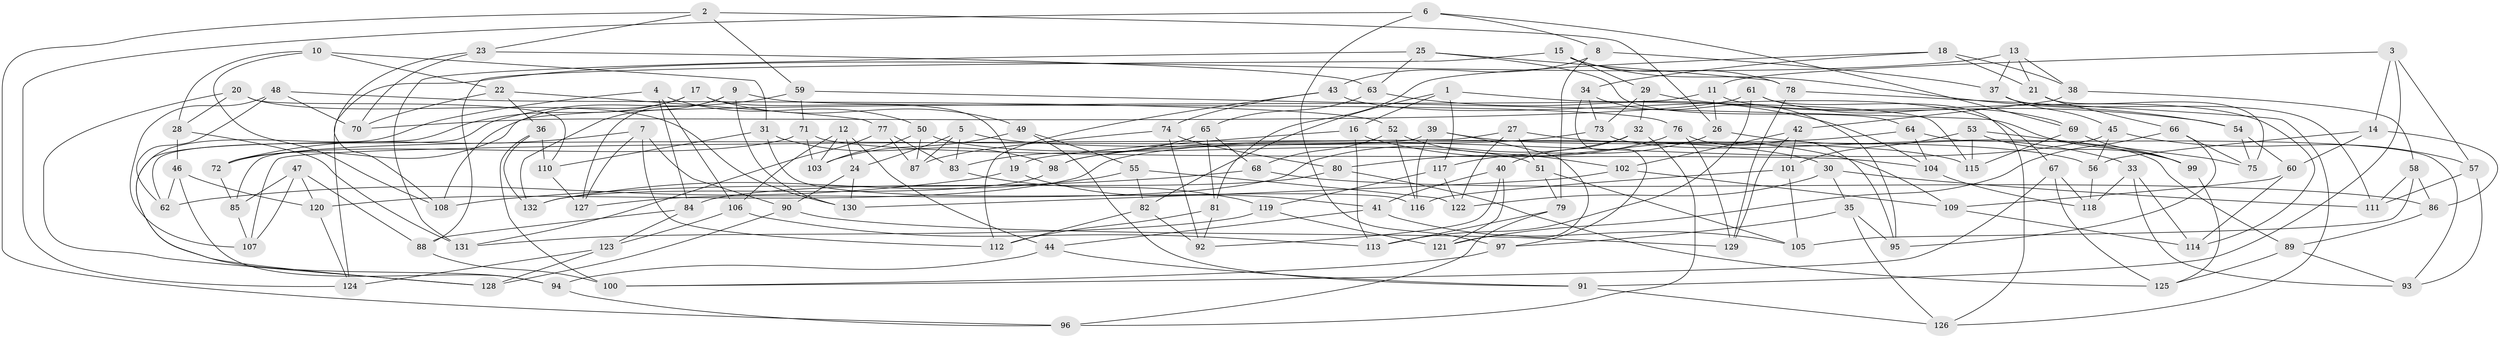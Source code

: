 // Generated by graph-tools (version 1.1) at 2025/57/03/09/25 04:57:10]
// undirected, 132 vertices, 264 edges
graph export_dot {
graph [start="1"]
  node [color=gray90,style=filled];
  1;
  2;
  3;
  4;
  5;
  6;
  7;
  8;
  9;
  10;
  11;
  12;
  13;
  14;
  15;
  16;
  17;
  18;
  19;
  20;
  21;
  22;
  23;
  24;
  25;
  26;
  27;
  28;
  29;
  30;
  31;
  32;
  33;
  34;
  35;
  36;
  37;
  38;
  39;
  40;
  41;
  42;
  43;
  44;
  45;
  46;
  47;
  48;
  49;
  50;
  51;
  52;
  53;
  54;
  55;
  56;
  57;
  58;
  59;
  60;
  61;
  62;
  63;
  64;
  65;
  66;
  67;
  68;
  69;
  70;
  71;
  72;
  73;
  74;
  75;
  76;
  77;
  78;
  79;
  80;
  81;
  82;
  83;
  84;
  85;
  86;
  87;
  88;
  89;
  90;
  91;
  92;
  93;
  94;
  95;
  96;
  97;
  98;
  99;
  100;
  101;
  102;
  103;
  104;
  105;
  106;
  107;
  108;
  109;
  110;
  111;
  112;
  113;
  114;
  115;
  116;
  117;
  118;
  119;
  120;
  121;
  122;
  123;
  124;
  125;
  126;
  127;
  128;
  129;
  130;
  131;
  132;
  1 -- 82;
  1 -- 117;
  1 -- 16;
  1 -- 115;
  2 -- 26;
  2 -- 96;
  2 -- 59;
  2 -- 23;
  3 -- 91;
  3 -- 14;
  3 -- 11;
  3 -- 57;
  4 -- 106;
  4 -- 94;
  4 -- 84;
  4 -- 50;
  5 -- 24;
  5 -- 83;
  5 -- 87;
  5 -- 30;
  6 -- 8;
  6 -- 69;
  6 -- 97;
  6 -- 124;
  7 -- 90;
  7 -- 112;
  7 -- 72;
  7 -- 127;
  8 -- 37;
  8 -- 79;
  8 -- 43;
  9 -- 76;
  9 -- 132;
  9 -- 127;
  9 -- 130;
  10 -- 28;
  10 -- 31;
  10 -- 22;
  10 -- 108;
  11 -- 114;
  11 -- 72;
  11 -- 26;
  12 -- 103;
  12 -- 106;
  12 -- 44;
  12 -- 24;
  13 -- 37;
  13 -- 21;
  13 -- 124;
  13 -- 38;
  14 -- 60;
  14 -- 86;
  14 -- 56;
  15 -- 29;
  15 -- 78;
  15 -- 54;
  15 -- 88;
  16 -- 109;
  16 -- 113;
  16 -- 19;
  17 -- 19;
  17 -- 108;
  17 -- 128;
  17 -- 49;
  18 -- 38;
  18 -- 81;
  18 -- 34;
  18 -- 21;
  19 -- 41;
  19 -- 62;
  20 -- 110;
  20 -- 128;
  20 -- 28;
  20 -- 130;
  21 -- 75;
  21 -- 66;
  22 -- 70;
  22 -- 36;
  22 -- 77;
  23 -- 108;
  23 -- 63;
  23 -- 70;
  24 -- 90;
  24 -- 130;
  25 -- 131;
  25 -- 78;
  25 -- 64;
  25 -- 63;
  26 -- 117;
  26 -- 33;
  27 -- 107;
  27 -- 122;
  27 -- 51;
  27 -- 56;
  28 -- 131;
  28 -- 46;
  29 -- 73;
  29 -- 54;
  29 -- 32;
  30 -- 35;
  30 -- 111;
  30 -- 122;
  31 -- 98;
  31 -- 110;
  31 -- 116;
  32 -- 40;
  32 -- 96;
  32 -- 127;
  33 -- 114;
  33 -- 118;
  33 -- 93;
  34 -- 95;
  34 -- 97;
  34 -- 73;
  35 -- 97;
  35 -- 95;
  35 -- 126;
  36 -- 100;
  36 -- 110;
  36 -- 132;
  37 -- 45;
  37 -- 111;
  38 -- 42;
  38 -- 58;
  39 -- 115;
  39 -- 116;
  39 -- 121;
  39 -- 85;
  40 -- 92;
  40 -- 41;
  40 -- 121;
  41 -- 105;
  41 -- 44;
  42 -- 102;
  42 -- 101;
  42 -- 129;
  43 -- 112;
  43 -- 67;
  43 -- 74;
  44 -- 91;
  44 -- 94;
  45 -- 120;
  45 -- 56;
  45 -- 57;
  46 -- 94;
  46 -- 62;
  46 -- 120;
  47 -- 107;
  47 -- 120;
  47 -- 85;
  47 -- 88;
  48 -- 52;
  48 -- 107;
  48 -- 62;
  48 -- 70;
  49 -- 91;
  49 -- 103;
  49 -- 55;
  50 -- 51;
  50 -- 103;
  50 -- 87;
  51 -- 79;
  51 -- 105;
  52 -- 68;
  52 -- 116;
  52 -- 102;
  53 -- 75;
  53 -- 99;
  53 -- 115;
  53 -- 101;
  54 -- 75;
  54 -- 60;
  55 -- 132;
  55 -- 122;
  55 -- 82;
  56 -- 118;
  57 -- 93;
  57 -- 111;
  58 -- 105;
  58 -- 111;
  58 -- 86;
  59 -- 71;
  59 -- 99;
  59 -- 62;
  60 -- 109;
  60 -- 114;
  61 -- 70;
  61 -- 69;
  61 -- 113;
  61 -- 126;
  63 -- 104;
  63 -- 65;
  64 -- 93;
  64 -- 98;
  64 -- 104;
  65 -- 81;
  65 -- 68;
  65 -- 83;
  66 -- 95;
  66 -- 121;
  66 -- 75;
  67 -- 100;
  67 -- 118;
  67 -- 125;
  68 -- 86;
  68 -- 108;
  69 -- 99;
  69 -- 115;
  71 -- 103;
  71 -- 72;
  71 -- 104;
  72 -- 85;
  73 -- 89;
  73 -- 98;
  74 -- 87;
  74 -- 92;
  74 -- 80;
  76 -- 80;
  76 -- 95;
  76 -- 129;
  77 -- 87;
  77 -- 83;
  77 -- 131;
  78 -- 126;
  78 -- 129;
  79 -- 96;
  79 -- 113;
  80 -- 84;
  80 -- 125;
  81 -- 112;
  81 -- 92;
  82 -- 92;
  82 -- 112;
  83 -- 119;
  84 -- 123;
  84 -- 88;
  85 -- 107;
  86 -- 89;
  88 -- 100;
  89 -- 125;
  89 -- 93;
  90 -- 129;
  90 -- 128;
  91 -- 126;
  94 -- 96;
  97 -- 100;
  98 -- 132;
  99 -- 125;
  101 -- 116;
  101 -- 105;
  102 -- 130;
  102 -- 109;
  104 -- 118;
  106 -- 123;
  106 -- 113;
  109 -- 114;
  110 -- 127;
  117 -- 122;
  117 -- 119;
  119 -- 131;
  119 -- 121;
  120 -- 124;
  123 -- 128;
  123 -- 124;
}
